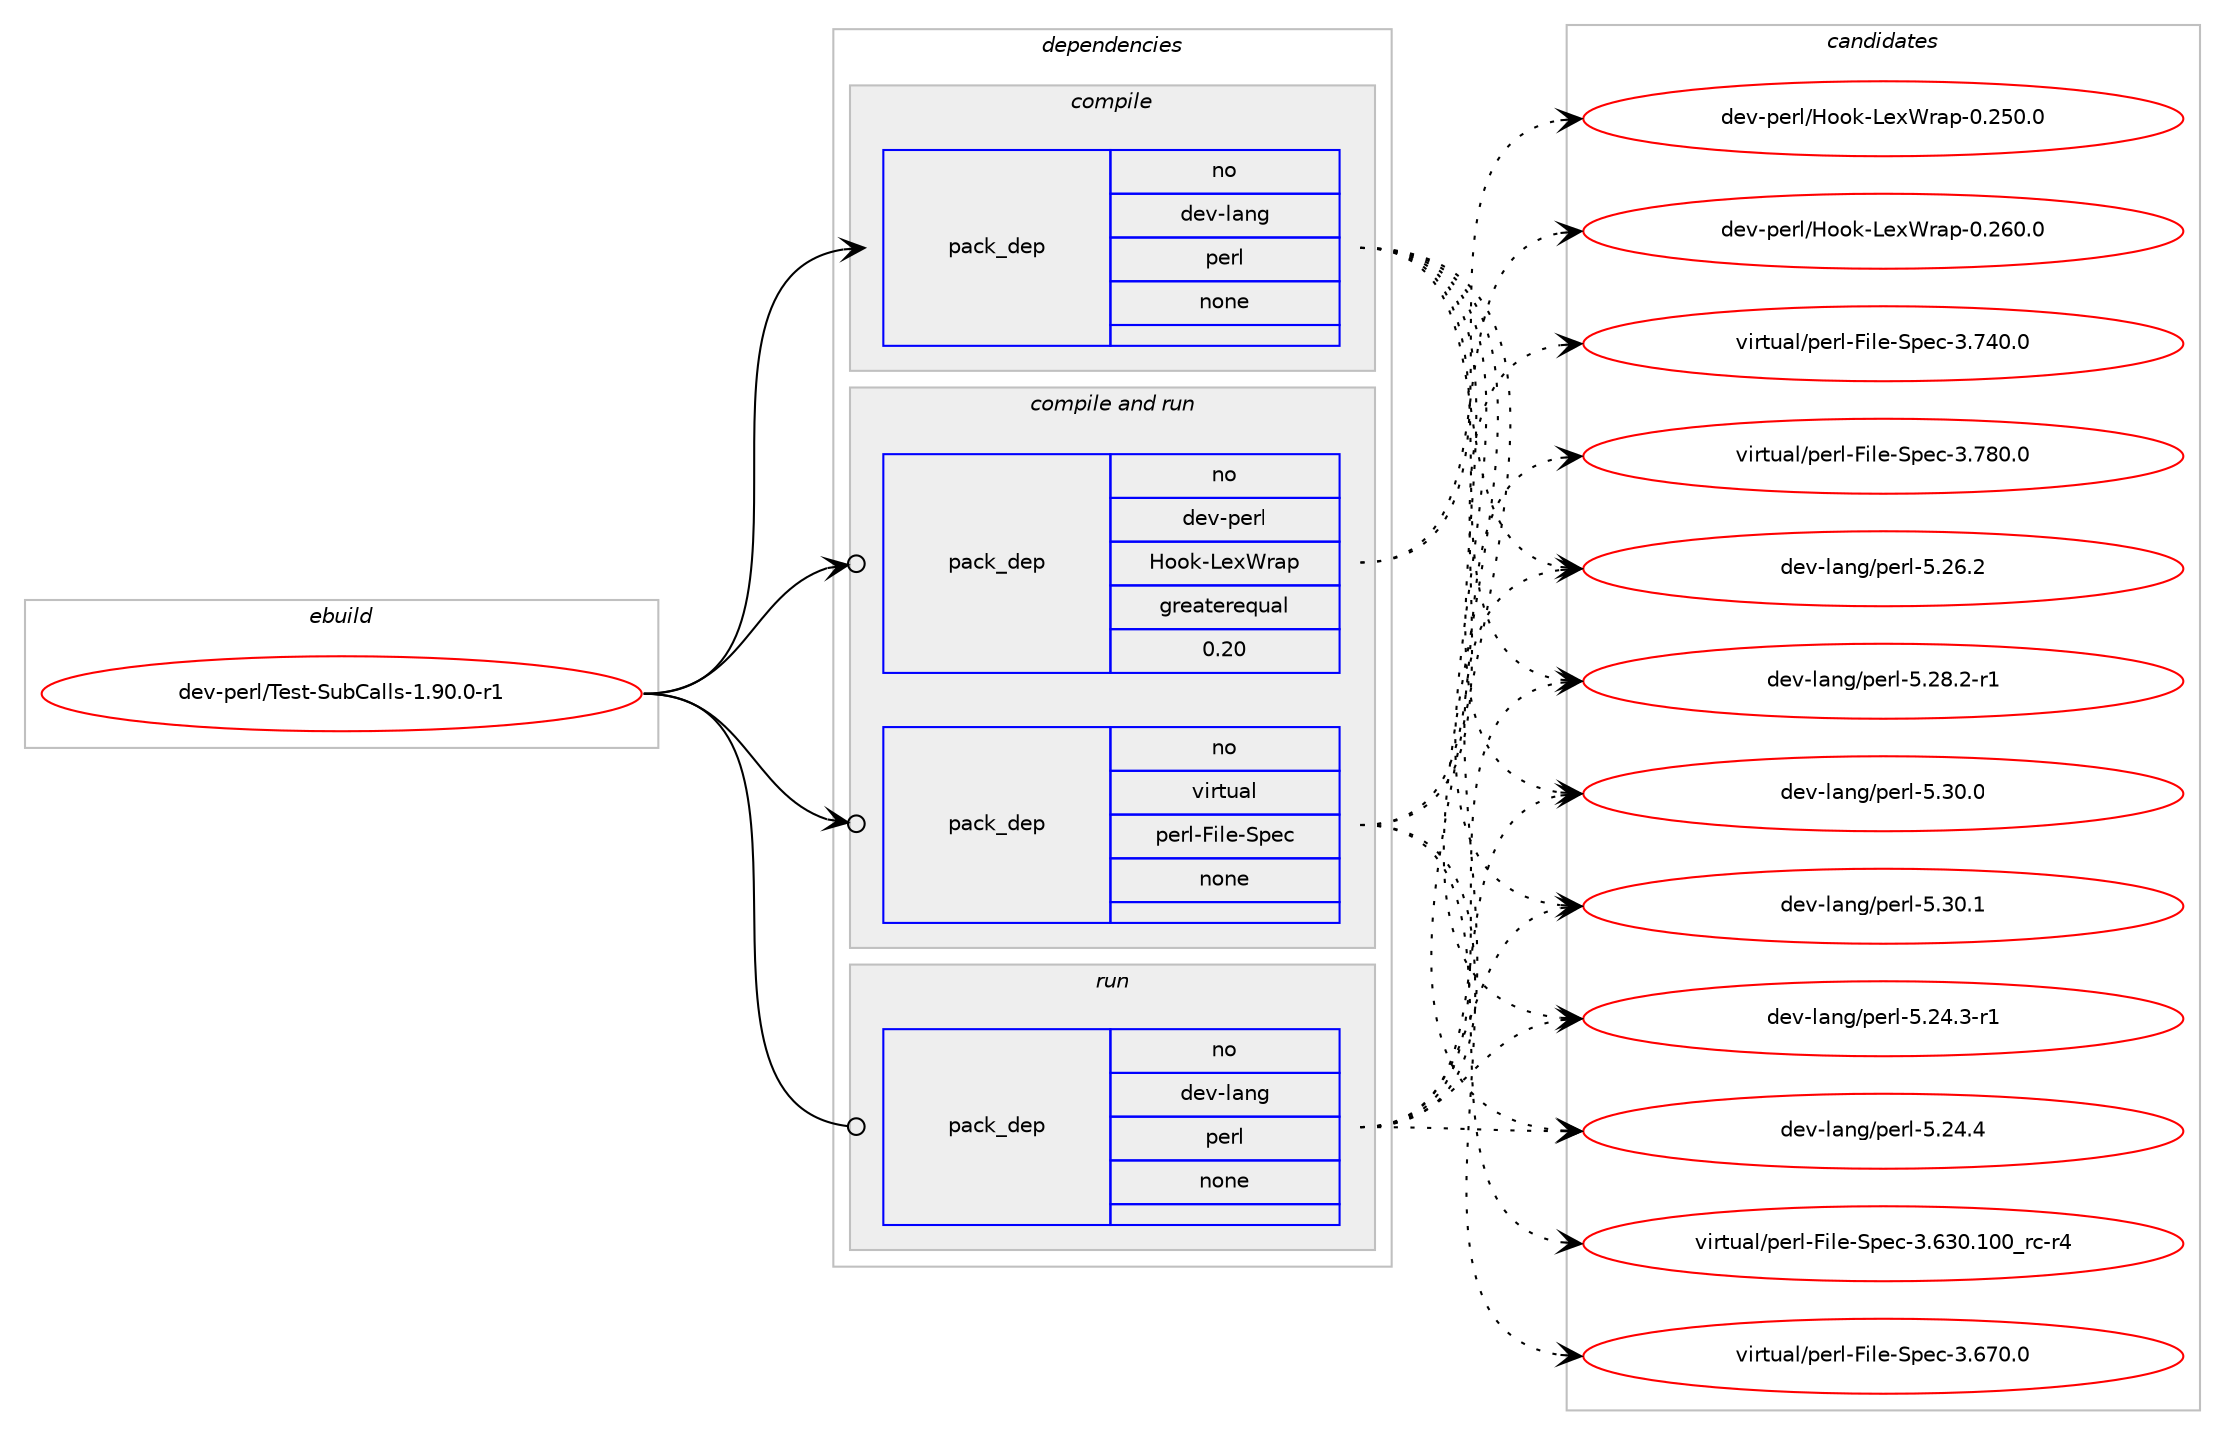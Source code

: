 digraph prolog {

# *************
# Graph options
# *************

newrank=true;
concentrate=true;
compound=true;
graph [rankdir=LR,fontname=Helvetica,fontsize=10,ranksep=1.5];#, ranksep=2.5, nodesep=0.2];
edge  [arrowhead=vee];
node  [fontname=Helvetica,fontsize=10];

# **********
# The ebuild
# **********

subgraph cluster_leftcol {
color=gray;
rank=same;
label=<<i>ebuild</i>>;
id [label="dev-perl/Test-SubCalls-1.90.0-r1", color=red, width=4, href="../dev-perl/Test-SubCalls-1.90.0-r1.svg"];
}

# ****************
# The dependencies
# ****************

subgraph cluster_midcol {
color=gray;
label=<<i>dependencies</i>>;
subgraph cluster_compile {
fillcolor="#eeeeee";
style=filled;
label=<<i>compile</i>>;
subgraph pack440494 {
dependency586579 [label=<<TABLE BORDER="0" CELLBORDER="1" CELLSPACING="0" CELLPADDING="4" WIDTH="220"><TR><TD ROWSPAN="6" CELLPADDING="30">pack_dep</TD></TR><TR><TD WIDTH="110">no</TD></TR><TR><TD>dev-lang</TD></TR><TR><TD>perl</TD></TR><TR><TD>none</TD></TR><TR><TD></TD></TR></TABLE>>, shape=none, color=blue];
}
id:e -> dependency586579:w [weight=20,style="solid",arrowhead="vee"];
}
subgraph cluster_compileandrun {
fillcolor="#eeeeee";
style=filled;
label=<<i>compile and run</i>>;
subgraph pack440495 {
dependency586580 [label=<<TABLE BORDER="0" CELLBORDER="1" CELLSPACING="0" CELLPADDING="4" WIDTH="220"><TR><TD ROWSPAN="6" CELLPADDING="30">pack_dep</TD></TR><TR><TD WIDTH="110">no</TD></TR><TR><TD>dev-perl</TD></TR><TR><TD>Hook-LexWrap</TD></TR><TR><TD>greaterequal</TD></TR><TR><TD>0.20</TD></TR></TABLE>>, shape=none, color=blue];
}
id:e -> dependency586580:w [weight=20,style="solid",arrowhead="odotvee"];
subgraph pack440496 {
dependency586581 [label=<<TABLE BORDER="0" CELLBORDER="1" CELLSPACING="0" CELLPADDING="4" WIDTH="220"><TR><TD ROWSPAN="6" CELLPADDING="30">pack_dep</TD></TR><TR><TD WIDTH="110">no</TD></TR><TR><TD>virtual</TD></TR><TR><TD>perl-File-Spec</TD></TR><TR><TD>none</TD></TR><TR><TD></TD></TR></TABLE>>, shape=none, color=blue];
}
id:e -> dependency586581:w [weight=20,style="solid",arrowhead="odotvee"];
}
subgraph cluster_run {
fillcolor="#eeeeee";
style=filled;
label=<<i>run</i>>;
subgraph pack440497 {
dependency586582 [label=<<TABLE BORDER="0" CELLBORDER="1" CELLSPACING="0" CELLPADDING="4" WIDTH="220"><TR><TD ROWSPAN="6" CELLPADDING="30">pack_dep</TD></TR><TR><TD WIDTH="110">no</TD></TR><TR><TD>dev-lang</TD></TR><TR><TD>perl</TD></TR><TR><TD>none</TD></TR><TR><TD></TD></TR></TABLE>>, shape=none, color=blue];
}
id:e -> dependency586582:w [weight=20,style="solid",arrowhead="odot"];
}
}

# **************
# The candidates
# **************

subgraph cluster_choices {
rank=same;
color=gray;
label=<<i>candidates</i>>;

subgraph choice440494 {
color=black;
nodesep=1;
choice100101118451089711010347112101114108455346505246514511449 [label="dev-lang/perl-5.24.3-r1", color=red, width=4,href="../dev-lang/perl-5.24.3-r1.svg"];
choice10010111845108971101034711210111410845534650524652 [label="dev-lang/perl-5.24.4", color=red, width=4,href="../dev-lang/perl-5.24.4.svg"];
choice10010111845108971101034711210111410845534650544650 [label="dev-lang/perl-5.26.2", color=red, width=4,href="../dev-lang/perl-5.26.2.svg"];
choice100101118451089711010347112101114108455346505646504511449 [label="dev-lang/perl-5.28.2-r1", color=red, width=4,href="../dev-lang/perl-5.28.2-r1.svg"];
choice10010111845108971101034711210111410845534651484648 [label="dev-lang/perl-5.30.0", color=red, width=4,href="../dev-lang/perl-5.30.0.svg"];
choice10010111845108971101034711210111410845534651484649 [label="dev-lang/perl-5.30.1", color=red, width=4,href="../dev-lang/perl-5.30.1.svg"];
dependency586579:e -> choice100101118451089711010347112101114108455346505246514511449:w [style=dotted,weight="100"];
dependency586579:e -> choice10010111845108971101034711210111410845534650524652:w [style=dotted,weight="100"];
dependency586579:e -> choice10010111845108971101034711210111410845534650544650:w [style=dotted,weight="100"];
dependency586579:e -> choice100101118451089711010347112101114108455346505646504511449:w [style=dotted,weight="100"];
dependency586579:e -> choice10010111845108971101034711210111410845534651484648:w [style=dotted,weight="100"];
dependency586579:e -> choice10010111845108971101034711210111410845534651484649:w [style=dotted,weight="100"];
}
subgraph choice440495 {
color=black;
nodesep=1;
choice100101118451121011141084772111111107457610112087114971124548465053484648 [label="dev-perl/Hook-LexWrap-0.250.0", color=red, width=4,href="../dev-perl/Hook-LexWrap-0.250.0.svg"];
choice100101118451121011141084772111111107457610112087114971124548465054484648 [label="dev-perl/Hook-LexWrap-0.260.0", color=red, width=4,href="../dev-perl/Hook-LexWrap-0.260.0.svg"];
dependency586580:e -> choice100101118451121011141084772111111107457610112087114971124548465053484648:w [style=dotted,weight="100"];
dependency586580:e -> choice100101118451121011141084772111111107457610112087114971124548465054484648:w [style=dotted,weight="100"];
}
subgraph choice440496 {
color=black;
nodesep=1;
choice118105114116117971084711210111410845701051081014583112101994551465451484649484895114994511452 [label="virtual/perl-File-Spec-3.630.100_rc-r4", color=red, width=4,href="../virtual/perl-File-Spec-3.630.100_rc-r4.svg"];
choice118105114116117971084711210111410845701051081014583112101994551465455484648 [label="virtual/perl-File-Spec-3.670.0", color=red, width=4,href="../virtual/perl-File-Spec-3.670.0.svg"];
choice118105114116117971084711210111410845701051081014583112101994551465552484648 [label="virtual/perl-File-Spec-3.740.0", color=red, width=4,href="../virtual/perl-File-Spec-3.740.0.svg"];
choice118105114116117971084711210111410845701051081014583112101994551465556484648 [label="virtual/perl-File-Spec-3.780.0", color=red, width=4,href="../virtual/perl-File-Spec-3.780.0.svg"];
dependency586581:e -> choice118105114116117971084711210111410845701051081014583112101994551465451484649484895114994511452:w [style=dotted,weight="100"];
dependency586581:e -> choice118105114116117971084711210111410845701051081014583112101994551465455484648:w [style=dotted,weight="100"];
dependency586581:e -> choice118105114116117971084711210111410845701051081014583112101994551465552484648:w [style=dotted,weight="100"];
dependency586581:e -> choice118105114116117971084711210111410845701051081014583112101994551465556484648:w [style=dotted,weight="100"];
}
subgraph choice440497 {
color=black;
nodesep=1;
choice100101118451089711010347112101114108455346505246514511449 [label="dev-lang/perl-5.24.3-r1", color=red, width=4,href="../dev-lang/perl-5.24.3-r1.svg"];
choice10010111845108971101034711210111410845534650524652 [label="dev-lang/perl-5.24.4", color=red, width=4,href="../dev-lang/perl-5.24.4.svg"];
choice10010111845108971101034711210111410845534650544650 [label="dev-lang/perl-5.26.2", color=red, width=4,href="../dev-lang/perl-5.26.2.svg"];
choice100101118451089711010347112101114108455346505646504511449 [label="dev-lang/perl-5.28.2-r1", color=red, width=4,href="../dev-lang/perl-5.28.2-r1.svg"];
choice10010111845108971101034711210111410845534651484648 [label="dev-lang/perl-5.30.0", color=red, width=4,href="../dev-lang/perl-5.30.0.svg"];
choice10010111845108971101034711210111410845534651484649 [label="dev-lang/perl-5.30.1", color=red, width=4,href="../dev-lang/perl-5.30.1.svg"];
dependency586582:e -> choice100101118451089711010347112101114108455346505246514511449:w [style=dotted,weight="100"];
dependency586582:e -> choice10010111845108971101034711210111410845534650524652:w [style=dotted,weight="100"];
dependency586582:e -> choice10010111845108971101034711210111410845534650544650:w [style=dotted,weight="100"];
dependency586582:e -> choice100101118451089711010347112101114108455346505646504511449:w [style=dotted,weight="100"];
dependency586582:e -> choice10010111845108971101034711210111410845534651484648:w [style=dotted,weight="100"];
dependency586582:e -> choice10010111845108971101034711210111410845534651484649:w [style=dotted,weight="100"];
}
}

}
